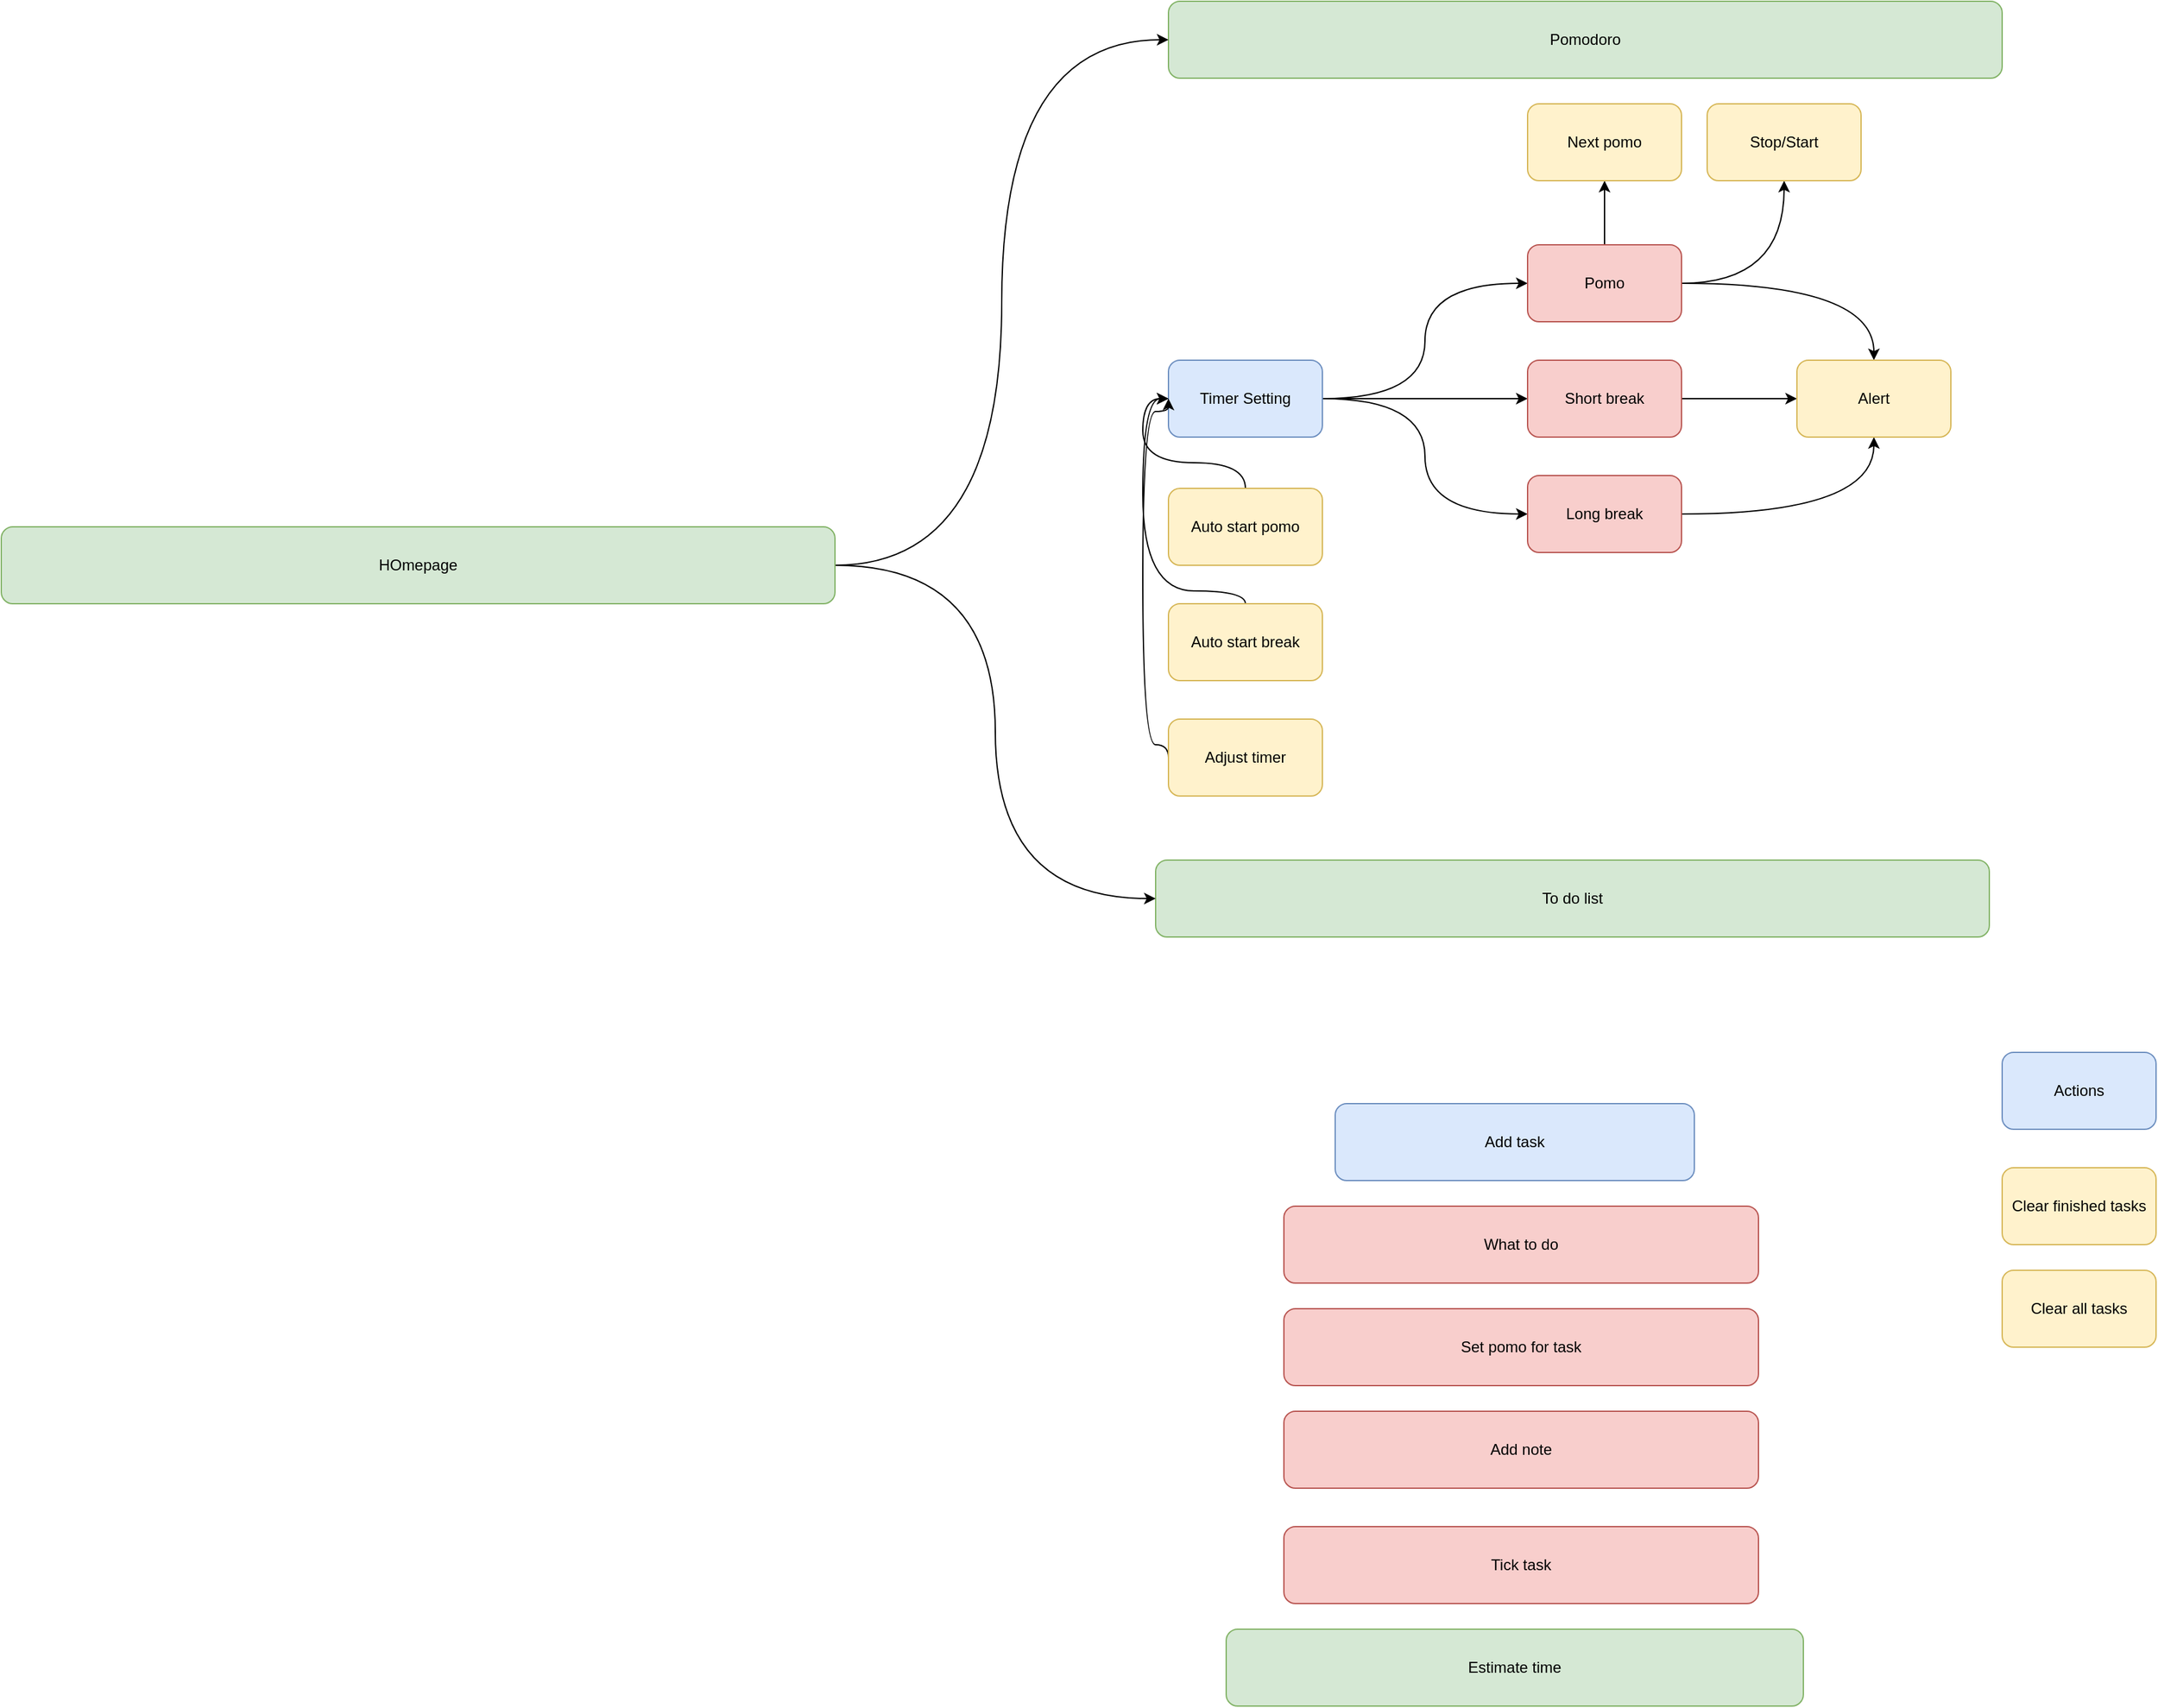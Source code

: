 <mxfile version="15.8.7" type="device"><diagram id="8Gfu3SahSb1mHm9d5XKN" name="Page-1"><mxGraphModel dx="2430" dy="1174" grid="1" gridSize="10" guides="1" tooltips="1" connect="1" arrows="1" fold="1" page="1" pageScale="1" pageWidth="850" pageHeight="1100" math="0" shadow="0"><root><mxCell id="0"/><mxCell id="1" parent="0"/><mxCell id="mbkHHmatHtRUNCDCR0Nr-5" style="edgeStyle=orthogonalEdgeStyle;rounded=0;orthogonalLoop=1;jettySize=auto;html=1;entryX=0;entryY=0.5;entryDx=0;entryDy=0;curved=1;" parent="1" source="mbkHHmatHtRUNCDCR0Nr-1" target="mbkHHmatHtRUNCDCR0Nr-2" edge="1"><mxGeometry relative="1" as="geometry"/></mxCell><mxCell id="mbkHHmatHtRUNCDCR0Nr-6" style="edgeStyle=orthogonalEdgeStyle;rounded=0;orthogonalLoop=1;jettySize=auto;html=1;entryX=0;entryY=0.5;entryDx=0;entryDy=0;curved=1;" parent="1" source="mbkHHmatHtRUNCDCR0Nr-1" target="mbkHHmatHtRUNCDCR0Nr-3" edge="1"><mxGeometry relative="1" as="geometry"/></mxCell><mxCell id="mbkHHmatHtRUNCDCR0Nr-7" style="edgeStyle=orthogonalEdgeStyle;rounded=0;orthogonalLoop=1;jettySize=auto;html=1;entryX=0;entryY=0.5;entryDx=0;entryDy=0;curved=1;" parent="1" source="mbkHHmatHtRUNCDCR0Nr-1" target="mbkHHmatHtRUNCDCR0Nr-4" edge="1"><mxGeometry relative="1" as="geometry"/></mxCell><mxCell id="mbkHHmatHtRUNCDCR0Nr-1" value="Timer Setting" style="rounded=1;whiteSpace=wrap;html=1;fillColor=#dae8fc;strokeColor=#6c8ebf;" parent="1" vertex="1"><mxGeometry x="260" y="450" width="120" height="60" as="geometry"/></mxCell><mxCell id="mbkHHmatHtRUNCDCR0Nr-15" style="edgeStyle=orthogonalEdgeStyle;curved=1;rounded=0;orthogonalLoop=1;jettySize=auto;html=1;entryX=0.5;entryY=0;entryDx=0;entryDy=0;" parent="1" source="mbkHHmatHtRUNCDCR0Nr-2" target="mbkHHmatHtRUNCDCR0Nr-14" edge="1"><mxGeometry relative="1" as="geometry"/></mxCell><mxCell id="mbkHHmatHtRUNCDCR0Nr-29" style="edgeStyle=orthogonalEdgeStyle;curved=1;rounded=0;orthogonalLoop=1;jettySize=auto;html=1;" parent="1" source="mbkHHmatHtRUNCDCR0Nr-2" target="mbkHHmatHtRUNCDCR0Nr-28" edge="1"><mxGeometry relative="1" as="geometry"/></mxCell><mxCell id="mbkHHmatHtRUNCDCR0Nr-31" style="edgeStyle=orthogonalEdgeStyle;curved=1;rounded=0;orthogonalLoop=1;jettySize=auto;html=1;entryX=0.5;entryY=1;entryDx=0;entryDy=0;" parent="1" source="mbkHHmatHtRUNCDCR0Nr-2" target="mbkHHmatHtRUNCDCR0Nr-30" edge="1"><mxGeometry relative="1" as="geometry"/></mxCell><mxCell id="mbkHHmatHtRUNCDCR0Nr-2" value="Pomo" style="rounded=1;whiteSpace=wrap;html=1;fillColor=#f8cecc;strokeColor=#b85450;" parent="1" vertex="1"><mxGeometry x="540" y="360" width="120" height="60" as="geometry"/></mxCell><mxCell id="mbkHHmatHtRUNCDCR0Nr-16" style="edgeStyle=orthogonalEdgeStyle;curved=1;rounded=0;orthogonalLoop=1;jettySize=auto;html=1;entryX=0;entryY=0.5;entryDx=0;entryDy=0;" parent="1" source="mbkHHmatHtRUNCDCR0Nr-3" target="mbkHHmatHtRUNCDCR0Nr-14" edge="1"><mxGeometry relative="1" as="geometry"/></mxCell><mxCell id="mbkHHmatHtRUNCDCR0Nr-3" value="Short break" style="rounded=1;whiteSpace=wrap;html=1;fillColor=#f8cecc;strokeColor=#b85450;" parent="1" vertex="1"><mxGeometry x="540" y="450" width="120" height="60" as="geometry"/></mxCell><mxCell id="mbkHHmatHtRUNCDCR0Nr-17" style="edgeStyle=orthogonalEdgeStyle;curved=1;rounded=0;orthogonalLoop=1;jettySize=auto;html=1;entryX=0.5;entryY=1;entryDx=0;entryDy=0;" parent="1" source="mbkHHmatHtRUNCDCR0Nr-4" target="mbkHHmatHtRUNCDCR0Nr-14" edge="1"><mxGeometry relative="1" as="geometry"/></mxCell><mxCell id="mbkHHmatHtRUNCDCR0Nr-4" value="Long break" style="rounded=1;whiteSpace=wrap;html=1;fillColor=#f8cecc;strokeColor=#b85450;" parent="1" vertex="1"><mxGeometry x="540" y="540" width="120" height="60" as="geometry"/></mxCell><mxCell id="mbkHHmatHtRUNCDCR0Nr-10" style="edgeStyle=orthogonalEdgeStyle;curved=1;rounded=0;orthogonalLoop=1;jettySize=auto;html=1;entryX=0;entryY=0.5;entryDx=0;entryDy=0;" parent="1" source="mbkHHmatHtRUNCDCR0Nr-8" target="mbkHHmatHtRUNCDCR0Nr-1" edge="1"><mxGeometry relative="1" as="geometry"/></mxCell><mxCell id="mbkHHmatHtRUNCDCR0Nr-8" value="Auto start pomo" style="rounded=1;whiteSpace=wrap;html=1;fillColor=#fff2cc;strokeColor=#d6b656;" parent="1" vertex="1"><mxGeometry x="260" y="550" width="120" height="60" as="geometry"/></mxCell><mxCell id="mbkHHmatHtRUNCDCR0Nr-11" style="edgeStyle=orthogonalEdgeStyle;curved=1;rounded=0;orthogonalLoop=1;jettySize=auto;html=1;entryX=0;entryY=0.5;entryDx=0;entryDy=0;" parent="1" source="mbkHHmatHtRUNCDCR0Nr-9" target="mbkHHmatHtRUNCDCR0Nr-1" edge="1"><mxGeometry relative="1" as="geometry"><Array as="points"><mxPoint x="320" y="630"/><mxPoint x="240" y="630"/><mxPoint x="240" y="480"/></Array></mxGeometry></mxCell><mxCell id="mbkHHmatHtRUNCDCR0Nr-9" value="Auto start break" style="rounded=1;whiteSpace=wrap;html=1;fillColor=#fff2cc;strokeColor=#d6b656;" parent="1" vertex="1"><mxGeometry x="260" y="640" width="120" height="60" as="geometry"/></mxCell><mxCell id="mbkHHmatHtRUNCDCR0Nr-13" style="edgeStyle=orthogonalEdgeStyle;curved=1;rounded=0;orthogonalLoop=1;jettySize=auto;html=1;exitX=0;exitY=0.5;exitDx=0;exitDy=0;" parent="1" source="mbkHHmatHtRUNCDCR0Nr-12" edge="1"><mxGeometry relative="1" as="geometry"><mxPoint x="260" y="480" as="targetPoint"/><Array as="points"><mxPoint x="260" y="750"/><mxPoint x="240" y="750"/><mxPoint x="240" y="490"/><mxPoint x="260" y="490"/></Array></mxGeometry></mxCell><mxCell id="mbkHHmatHtRUNCDCR0Nr-12" value="Adjust timer" style="rounded=1;whiteSpace=wrap;html=1;fillColor=#fff2cc;strokeColor=#d6b656;" parent="1" vertex="1"><mxGeometry x="260" y="730" width="120" height="60" as="geometry"/></mxCell><mxCell id="mbkHHmatHtRUNCDCR0Nr-14" value="Alert" style="rounded=1;whiteSpace=wrap;html=1;fillColor=#fff2cc;strokeColor=#d6b656;" parent="1" vertex="1"><mxGeometry x="750" y="450" width="120" height="60" as="geometry"/></mxCell><mxCell id="mbkHHmatHtRUNCDCR0Nr-18" value="Pomodoro" style="rounded=1;whiteSpace=wrap;html=1;fillColor=#d5e8d4;strokeColor=#82b366;" parent="1" vertex="1"><mxGeometry x="260" y="170" width="650" height="60" as="geometry"/></mxCell><mxCell id="mbkHHmatHtRUNCDCR0Nr-19" value="To do list" style="rounded=1;whiteSpace=wrap;html=1;fillColor=#d5e8d4;strokeColor=#82b366;" parent="1" vertex="1"><mxGeometry x="250" y="840" width="650" height="60" as="geometry"/></mxCell><mxCell id="mbkHHmatHtRUNCDCR0Nr-20" value="Actions" style="rounded=1;whiteSpace=wrap;html=1;fillColor=#dae8fc;strokeColor=#6c8ebf;" parent="1" vertex="1"><mxGeometry x="910" y="990" width="120" height="60" as="geometry"/></mxCell><mxCell id="mbkHHmatHtRUNCDCR0Nr-21" value="Clear finished tasks" style="rounded=1;whiteSpace=wrap;html=1;fillColor=#fff2cc;strokeColor=#d6b656;" parent="1" vertex="1"><mxGeometry x="910" y="1080" width="120" height="60" as="geometry"/></mxCell><mxCell id="mbkHHmatHtRUNCDCR0Nr-22" value="Clear all tasks" style="rounded=1;whiteSpace=wrap;html=1;fillColor=#fff2cc;strokeColor=#d6b656;" parent="1" vertex="1"><mxGeometry x="910" y="1160" width="120" height="60" as="geometry"/></mxCell><mxCell id="mbkHHmatHtRUNCDCR0Nr-23" value="Add task" style="rounded=1;whiteSpace=wrap;html=1;fillColor=#dae8fc;strokeColor=#6c8ebf;" parent="1" vertex="1"><mxGeometry x="390" y="1030" width="280" height="60" as="geometry"/></mxCell><mxCell id="mbkHHmatHtRUNCDCR0Nr-24" value="What to do" style="rounded=1;whiteSpace=wrap;html=1;fillColor=#f8cecc;strokeColor=#b85450;" parent="1" vertex="1"><mxGeometry x="350" y="1110" width="370" height="60" as="geometry"/></mxCell><mxCell id="mbkHHmatHtRUNCDCR0Nr-25" value="Set pomo for task" style="rounded=1;whiteSpace=wrap;html=1;fillColor=#f8cecc;strokeColor=#b85450;" parent="1" vertex="1"><mxGeometry x="350" y="1190" width="370" height="60" as="geometry"/></mxCell><mxCell id="mbkHHmatHtRUNCDCR0Nr-26" value="Add note" style="rounded=1;whiteSpace=wrap;html=1;fillColor=#f8cecc;strokeColor=#b85450;" parent="1" vertex="1"><mxGeometry x="350" y="1270" width="370" height="60" as="geometry"/></mxCell><mxCell id="mbkHHmatHtRUNCDCR0Nr-27" value="Estimate time" style="rounded=1;whiteSpace=wrap;html=1;fillColor=#d5e8d4;strokeColor=#82b366;" parent="1" vertex="1"><mxGeometry x="305" y="1440" width="450" height="60" as="geometry"/></mxCell><mxCell id="mbkHHmatHtRUNCDCR0Nr-28" value="Stop/Start" style="rounded=1;whiteSpace=wrap;html=1;fillColor=#fff2cc;strokeColor=#d6b656;" parent="1" vertex="1"><mxGeometry x="680" y="250" width="120" height="60" as="geometry"/></mxCell><mxCell id="mbkHHmatHtRUNCDCR0Nr-30" value="Next pomo" style="rounded=1;whiteSpace=wrap;html=1;fillColor=#fff2cc;strokeColor=#d6b656;" parent="1" vertex="1"><mxGeometry x="540" y="250" width="120" height="60" as="geometry"/></mxCell><mxCell id="mbkHHmatHtRUNCDCR0Nr-32" value="Tick task" style="rounded=1;whiteSpace=wrap;html=1;fillColor=#f8cecc;strokeColor=#b85450;" parent="1" vertex="1"><mxGeometry x="350" y="1360" width="370" height="60" as="geometry"/></mxCell><mxCell id="sqzw359Bwjai30zNiNLM-2" style="edgeStyle=orthogonalEdgeStyle;rounded=0;orthogonalLoop=1;jettySize=auto;html=1;entryX=0;entryY=0.5;entryDx=0;entryDy=0;curved=1;" edge="1" parent="1" source="sqzw359Bwjai30zNiNLM-1" target="mbkHHmatHtRUNCDCR0Nr-19"><mxGeometry relative="1" as="geometry"/></mxCell><mxCell id="sqzw359Bwjai30zNiNLM-3" style="edgeStyle=orthogonalEdgeStyle;rounded=0;orthogonalLoop=1;jettySize=auto;html=1;entryX=0;entryY=0.5;entryDx=0;entryDy=0;curved=1;" edge="1" parent="1" source="sqzw359Bwjai30zNiNLM-1" target="mbkHHmatHtRUNCDCR0Nr-18"><mxGeometry relative="1" as="geometry"/></mxCell><mxCell id="sqzw359Bwjai30zNiNLM-1" value="HOmepage" style="rounded=1;whiteSpace=wrap;html=1;fillColor=#d5e8d4;strokeColor=#82b366;" vertex="1" parent="1"><mxGeometry x="-650" y="580" width="650" height="60" as="geometry"/></mxCell></root></mxGraphModel></diagram></mxfile>